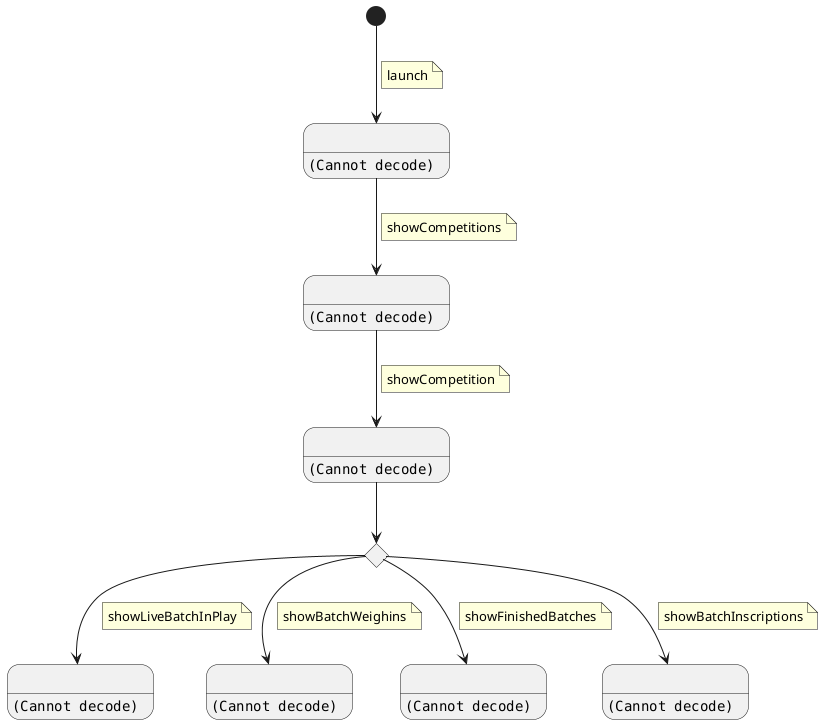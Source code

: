 @startuml
state " " as spectatorMainView
spectatorMainView : <img:./images/1_spectatorMain.png>

state " " as showCompetitions
showCompetitions: <img:./images/1_2_showCompetitions.png>

state " " as showCompetition
showCompetition: <img:./images/1_2_1_showCompetition.png>

state " " as showLiveBatchInPlay
showLiveBatchInPlay: <img:./images/1_2_1_4_spectatorBatch.png>

state " " as showBatchWeighins
showBatchWeighins: <img:./images/1_2_1_3_showWeighin.png>

state " " as showFinishedBatches
showFinishedBatches: <img:./images/1_2_1_2_showFinishedBatch.png>

state " " as showBatchInscriptions
showBatchInscriptions: <img:./images/1_2_1_1_showInscriptions.png>


state showCompetitionChoice <<choice>>




[*] --> spectatorMainView
note on link
  launch
end note

spectatorMainView --> showCompetitions
note on link
 showCompetitions
end note

showCompetitions --> showCompetition
note on link
 showCompetition
end note

showCompetition -->  showCompetitionChoice

showCompetitionChoice --> showBatchInscriptions
note on link
 showBatchInscriptions
end note

showCompetitionChoice --> showFinishedBatches
note on link
 showFinishedBatches
end note

showCompetitionChoice --> showBatchWeighins
note on link
 showBatchWeighins
end note

showCompetitionChoice --> showLiveBatchInPlay
note on link
 showLiveBatchInPlay
end note





@enduml